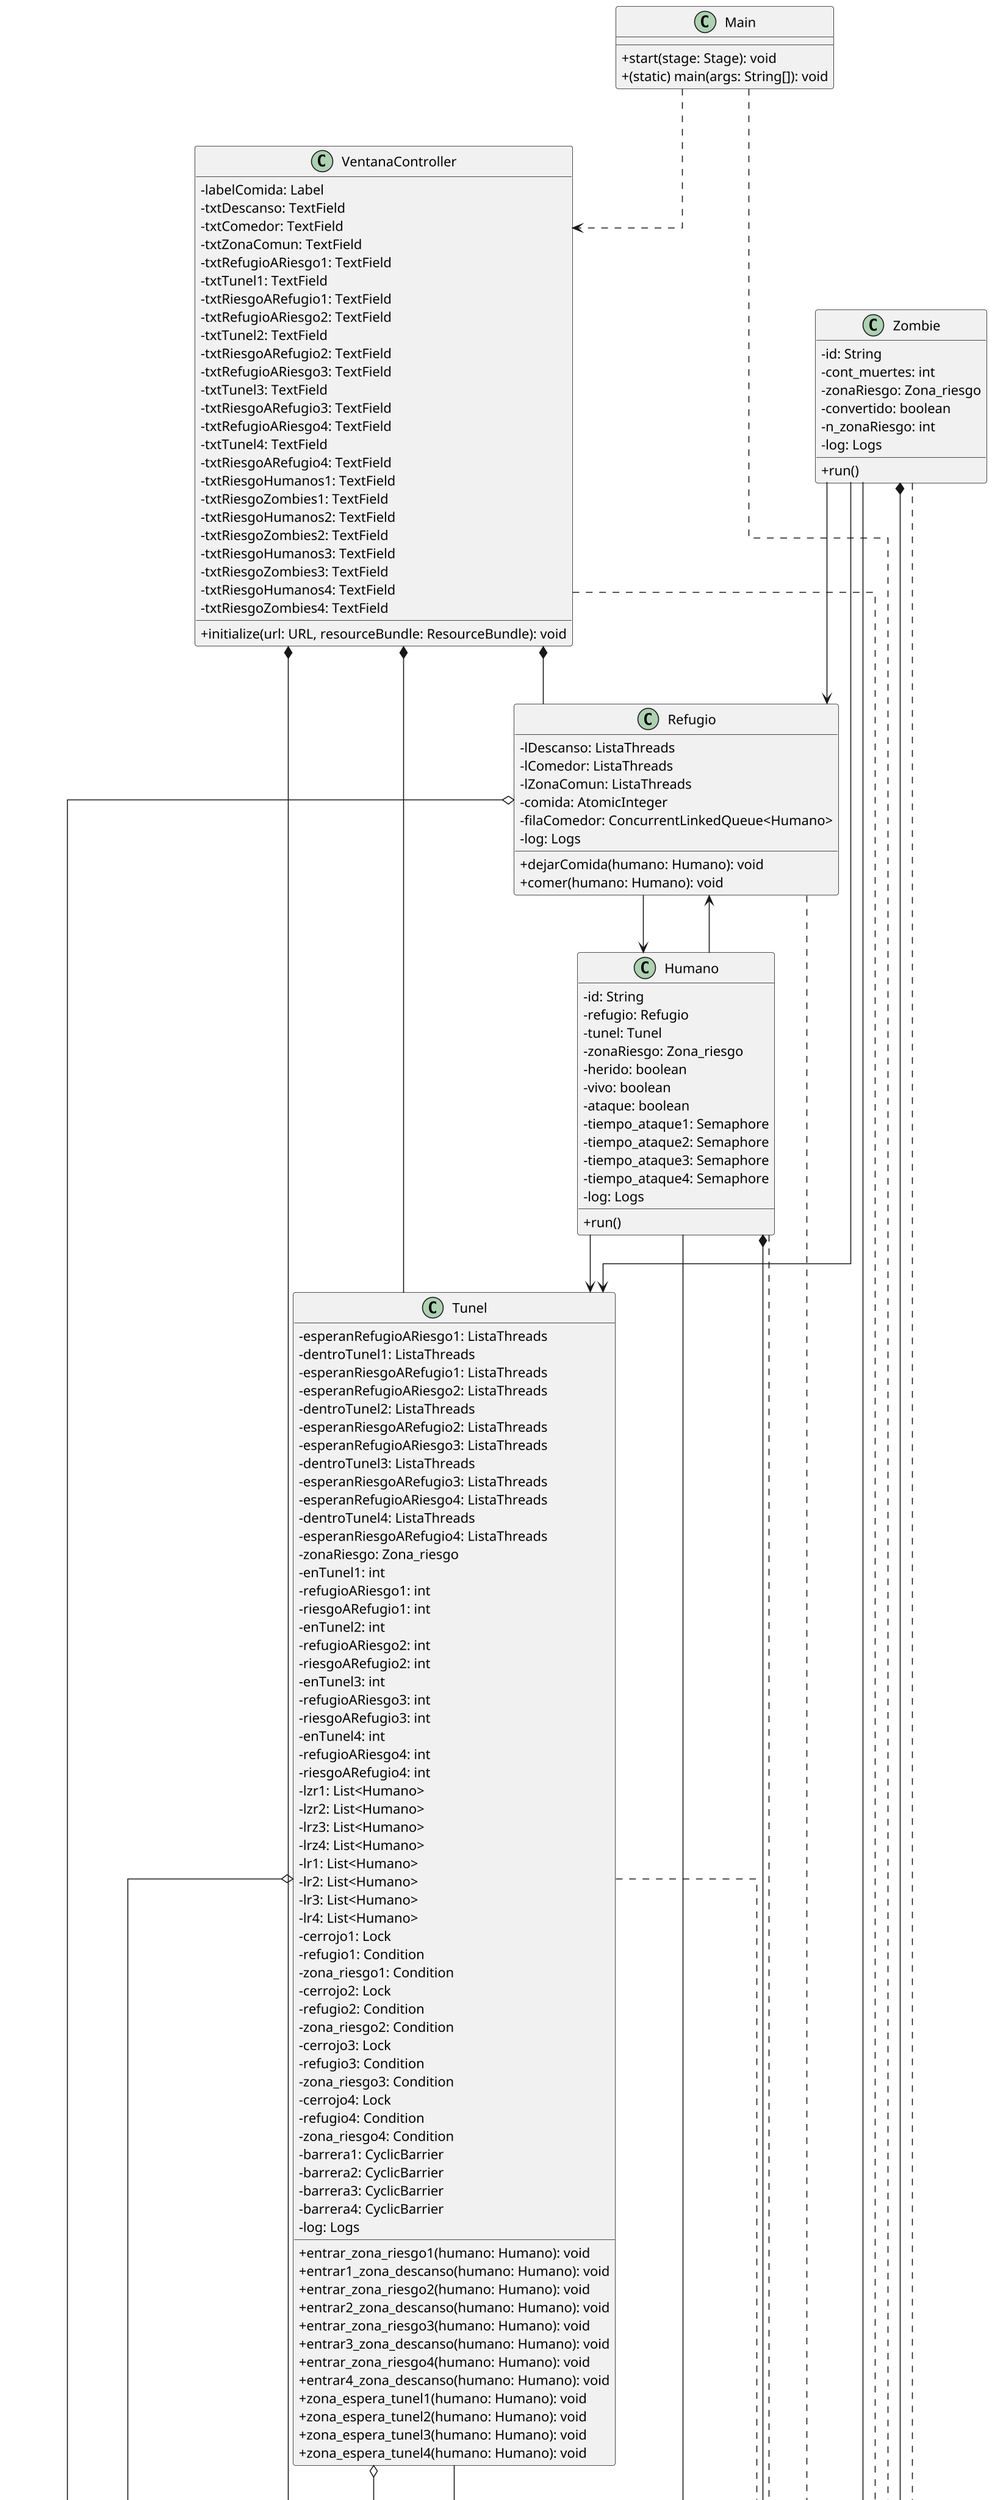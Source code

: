 @startuml
'https://plantuml.com/sequence-diagram

class Tunel{
-esperanRefugioARiesgo1: ListaThreads
-dentroTunel1: ListaThreads
-esperanRiesgoARefugio1: ListaThreads
-esperanRefugioARiesgo2: ListaThreads
-dentroTunel2: ListaThreads
-esperanRiesgoARefugio2: ListaThreads
-esperanRefugioARiesgo3: ListaThreads
-dentroTunel3: ListaThreads
-esperanRiesgoARefugio3: ListaThreads
-esperanRefugioARiesgo4: ListaThreads
-dentroTunel4: ListaThreads
-esperanRiesgoARefugio4: ListaThreads
-zonaRiesgo: Zona_riesgo
-enTunel1: int
-refugioARiesgo1: int
-riesgoARefugio1: int
-enTunel2: int
-refugioARiesgo2: int
-riesgoARefugio2: int
-enTunel3: int
-refugioARiesgo3: int
-riesgoARefugio3: int
-enTunel4: int
-refugioARiesgo4: int
-riesgoARefugio4: int
-lzr1: List<Humano>
-lzr2: List<Humano>
-lrz3: List<Humano>
-lrz4: List<Humano>
-lr1: List<Humano>
-lr2: List<Humano>
-lr3: List<Humano>
-lr4: List<Humano>
-cerrojo1: Lock
-refugio1: Condition
-zona_riesgo1: Condition
-cerrojo2: Lock
-refugio2: Condition
-zona_riesgo2: Condition
-cerrojo3: Lock
-refugio3: Condition
-zona_riesgo3: Condition
-cerrojo4: Lock
-refugio4: Condition
-zona_riesgo4: Condition
-barrera1: CyclicBarrier
-barrera2: CyclicBarrier
-barrera3: CyclicBarrier
-barrera4: CyclicBarrier
-log: Logs
+entrar_zona_riesgo1(humano: Humano): void
+entrar1_zona_descanso(humano: Humano): void
+entrar_zona_riesgo2(humano: Humano): void
+entrar2_zona_descanso(humano: Humano): void
+entrar_zona_riesgo3(humano: Humano): void
+entrar3_zona_descanso(humano: Humano): void
+entrar_zona_riesgo4(humano: Humano): void
+entrar4_zona_descanso(humano: Humano): void
+zona_espera_tunel1(humano: Humano): void
+zona_espera_tunel2(humano: Humano): void
+zona_espera_tunel3(humano: Humano): void
+zona_espera_tunel4(humano: Humano): void
}

class Refugio{
-lDescanso: ListaThreads
-lComedor: ListaThreads
-lZonaComun: ListaThreads
-comida: AtomicInteger
-filaComedor: ConcurrentLinkedQueue<Humano>
-log: Logs
+dejarComida(humano: Humano): void
+comer(humano: Humano): void
}

class Zona_riesgo{
-riesgoHumanos1: ListaThreads
-riesgoHumanos2: ListaThreads
-riesgoHumanos3: ListaThreads
-riesgoHumanos4: ListaThreads
-riesgoZombies1: ListaThreads
-riesgoZombies2: ListaThreads
-riesgoZombies3: ListaThreads
-riesgoZombies4: ListaThreads
-lh1: ConcurrentLinkedQueue<Humano>
-lh2: ConcurrentLinkedQueue<Humano>
-lh3: ConcurrentLinkedQueue<Humano>
-lh4: ConcurrentLinkedQueue<Humano>
-lz1: ConcurrentLinkedQueue<Zombie>
-lz2: ConcurrentLinkedQueue<Zombie>
-lz3: ConcurrentLinkedQueue<Zombie>
-lz4: ConcurrentLinkedQueue<Zombie>
-cerrojo1: Lock
-cerrojo2: Lock
-cerrojo3: Lock
-cerrojo4: Lock
-tunel: Tunel
-lock1: Semaphore
-lock2: Semaphore
-lock3: Semaphore
-lock4: Semaphore
-tiempo_ataque1: Semaphore
-tiempo_ataque2: Semaphore
-tiempo_ataque3: Semaphore
-tiempo_ataque4: Semaphore
-log: Logs
+entrar_humano(humano: Humano, zona: int): void
+entrar_zombie(zombie: Zombie, zona: int): void
+salir_humano(humano: Humano, zona: int): void
+salir_zombie(zombie: Zombie, zona: int): void
+ataque(zombie: Zombie, zona: int): void
-seleccionarHumano(cola: ConcurrentLinkedQueue<Humano>): Humano
}

class Logs{
-fichero: File
-escritor: BufferedWriter
-formato: DateTimeFormatter
-fecha_hora: String
+abrir(append: boolean): void
+escribir(contenido: String): void
+cerrar(): void
}

class Zombie{
-id: String
-cont_muertes: int
-zonaRiesgo: Zona_riesgo
-convertido: boolean
-n_zonaRiesgo: int
-log: Logs
+run()
}

class ListaThreads{
-listah: ArrayList<Humano>
-listaz: ArrayList<Zombie>
-txtfield: TextField
+meterh(t: Humano): void
+sacarh(t: Humano): void
+imprimirh(): void
+meterz(t: Zombie): void
+sacarz(t: Zombie): void
+imprimirz(): void
}

class Humano{
-id: String
-refugio: Refugio
-tunel: Tunel
-zonaRiesgo: Zona_riesgo
-herido: boolean
-vivo: boolean
-ataque: boolean
-tiempo_ataque1: Semaphore
-tiempo_ataque2: Semaphore
-tiempo_ataque3: Semaphore
-tiempo_ataque4: Semaphore
-log: Logs
+run()
}

class VentanaController{
-labelComida: Label
-txtDescanso: TextField
-txtComedor: TextField
-txtZonaComun: TextField
-txtRefugioARiesgo1: TextField
-txtTunel1: TextField
-txtRiesgoARefugio1: TextField
-txtRefugioARiesgo2: TextField
-txtTunel2: TextField
-txtRiesgoARefugio2: TextField
-txtRefugioARiesgo3: TextField
-txtTunel3: TextField
-txtRiesgoARefugio3: TextField
-txtRefugioARiesgo4: TextField
-txtTunel4: TextField
-txtRiesgoARefugio4: TextField
-txtRiesgoHumanos1: TextField
-txtRiesgoZombies1: TextField
-txtRiesgoHumanos2: TextField
-txtRiesgoZombies2: TextField
-txtRiesgoHumanos3: TextField
-txtRiesgoZombies3: TextField
-txtRiesgoHumanos4: TextField
-txtRiesgoZombies4: TextField
+initialize(url: URL, resourceBundle: ResourceBundle): void
}

class Main{
+start(stage: Stage): void
+(static) main(args: String[]): void
}

skinparam classAttributeIconSize 0
skinparam linetype ortho
skinparam dpi 150

VentanaController *-- Refugio
VentanaController *-- Tunel
VentanaController *-- Zona_riesgo

Humano *-- Logs
Zombie *-- Logs

Refugio o-- ListaThreads
Tunel o-- ListaThreads
Zona_riesgo o-- ListaThreads

Tunel o-- Zona_riesgo
Zona_riesgo o-- Tunel

Main ..> VentanaController
Main ..> Logs
VentanaController ..> Logs
Refugio ..> Logs
Tunel ..> Logs
Zona_riesgo ..> Logs

Humano ..> Logs
Zombie ..> Logs
Humano --> Refugio
Humano --> Tunel
Humano --> Zona_riesgo
Zombie --> Refugio
Zombie --> Tunel
Zombie --> Zona_riesgo

Refugio --> Humano

Zona_riesgo -[hidden]--> Tunel
@enduml